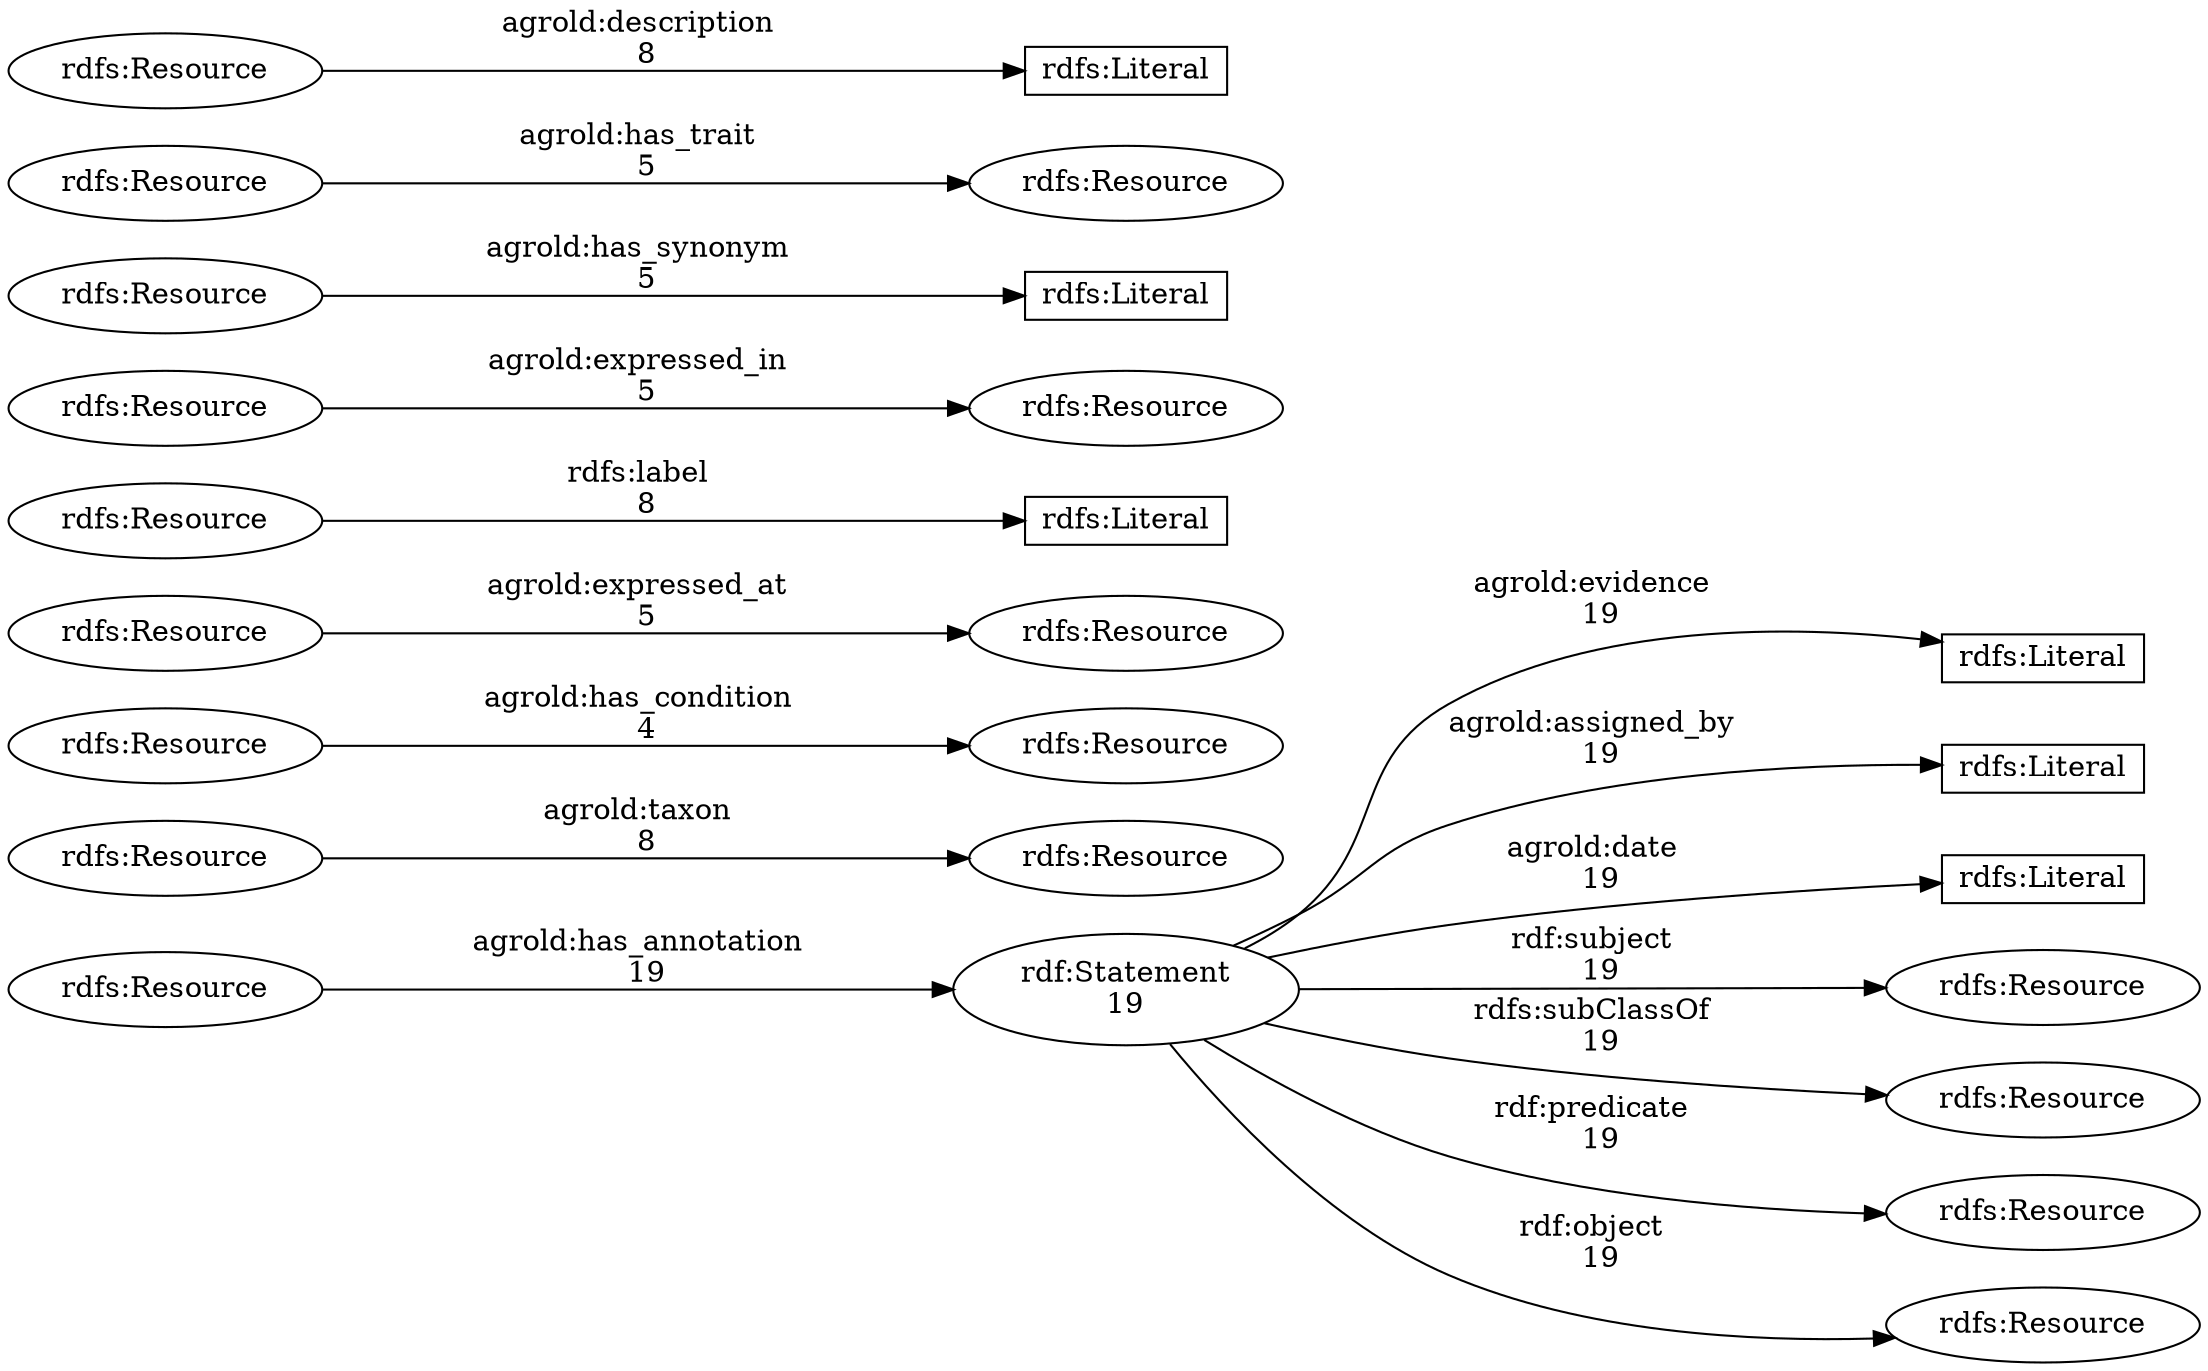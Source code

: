 digraph {
    ranksep=2;
    rankdir="LR";
    charset="utf-8";

    // Class relations with the numbers of edges
    "rdf:Statement" -> "rdfs:Literal20" [ label="agrold:evidence\n  19"];
    "rdf:Statement" -> "rdfs:Literal22" [ label="agrold:assigned_by\n  19"];
    "rdf:Statement" -> "rdfs:Literal8" [ label="agrold:date\n  19"];
    "rdf:Statement" -> "rdfs:Resource21" [ label="rdf:subject\n  19"];
    "rdf:Statement" -> "rdfs:Resource23" [ label="rdfs:subClassOf\n  19"];
    "rdf:Statement" -> "rdfs:Resource3" [ label="rdf:predicate\n  19"];
    "rdf:Statement" -> "rdfs:Resource9" [ label="rdf:object\n  19"];
    "rdfs:Resource1" -> "rdfs:Resource2" [ label="agrold:taxon\n  8"];
    "rdfs:Resource10" -> "rdfs:Resource11" [ label="agrold:has_condition\n  4"];
    "rdfs:Resource12" -> "rdfs:Resource13" [ label="agrold:expressed_at\n  5"];
    "rdfs:Resource14" -> "rdfs:Literal15" [ label="rdfs:label\n  8"];
    "rdfs:Resource16" -> "rdfs:Resource17" [ label="agrold:expressed_in\n  5"];
    "rdfs:Resource18" -> "rdfs:Literal19" [ label="agrold:has_synonym\n  5"];
    "rdfs:Resource24" -> "rdf:Statement" [ label="agrold:has_annotation\n  19"];
    "rdfs:Resource4" -> "rdfs:Resource5" [ label="agrold:has_trait\n  5"];
    "rdfs:Resource6" -> "rdfs:Literal7" [ label="agrold:description\n  8"];

    // The number of entities
    "rdf:Statement" [ label="rdf:Statement\n19" ] ;
    "rdfs:Literal15" [ label="rdfs:Literal", shape=box, height=0.3 ] ;
    "rdfs:Literal19" [ label="rdfs:Literal", shape=box, height=0.3 ] ;
    "rdfs:Literal20" [ label="rdfs:Literal", shape=box, height=0.3 ] ;
    "rdfs:Literal22" [ label="rdfs:Literal", shape=box, height=0.3 ] ;
    "rdfs:Literal7" [ label="rdfs:Literal", shape=box, height=0.3 ] ;
    "rdfs:Literal8" [ label="rdfs:Literal", shape=box, height=0.3 ] ;
    "rdfs:Resource1" [ label="rdfs:Resource" ] ;
    "rdfs:Resource10" [ label="rdfs:Resource" ] ;
    "rdfs:Resource11" [ label="rdfs:Resource" ] ;
    "rdfs:Resource12" [ label="rdfs:Resource" ] ;
    "rdfs:Resource13" [ label="rdfs:Resource" ] ;
    "rdfs:Resource14" [ label="rdfs:Resource" ] ;
    "rdfs:Resource16" [ label="rdfs:Resource" ] ;
    "rdfs:Resource17" [ label="rdfs:Resource" ] ;
    "rdfs:Resource18" [ label="rdfs:Resource" ] ;
    "rdfs:Resource2" [ label="rdfs:Resource" ] ;
    "rdfs:Resource21" [ label="rdfs:Resource" ] ;
    "rdfs:Resource23" [ label="rdfs:Resource" ] ;
    "rdfs:Resource24" [ label="rdfs:Resource" ] ;
    "rdfs:Resource3" [ label="rdfs:Resource" ] ;
    "rdfs:Resource4" [ label="rdfs:Resource" ] ;
    "rdfs:Resource5" [ label="rdfs:Resource" ] ;
    "rdfs:Resource6" [ label="rdfs:Resource" ] ;
    "rdfs:Resource9" [ label="rdfs:Resource" ] ;

}
